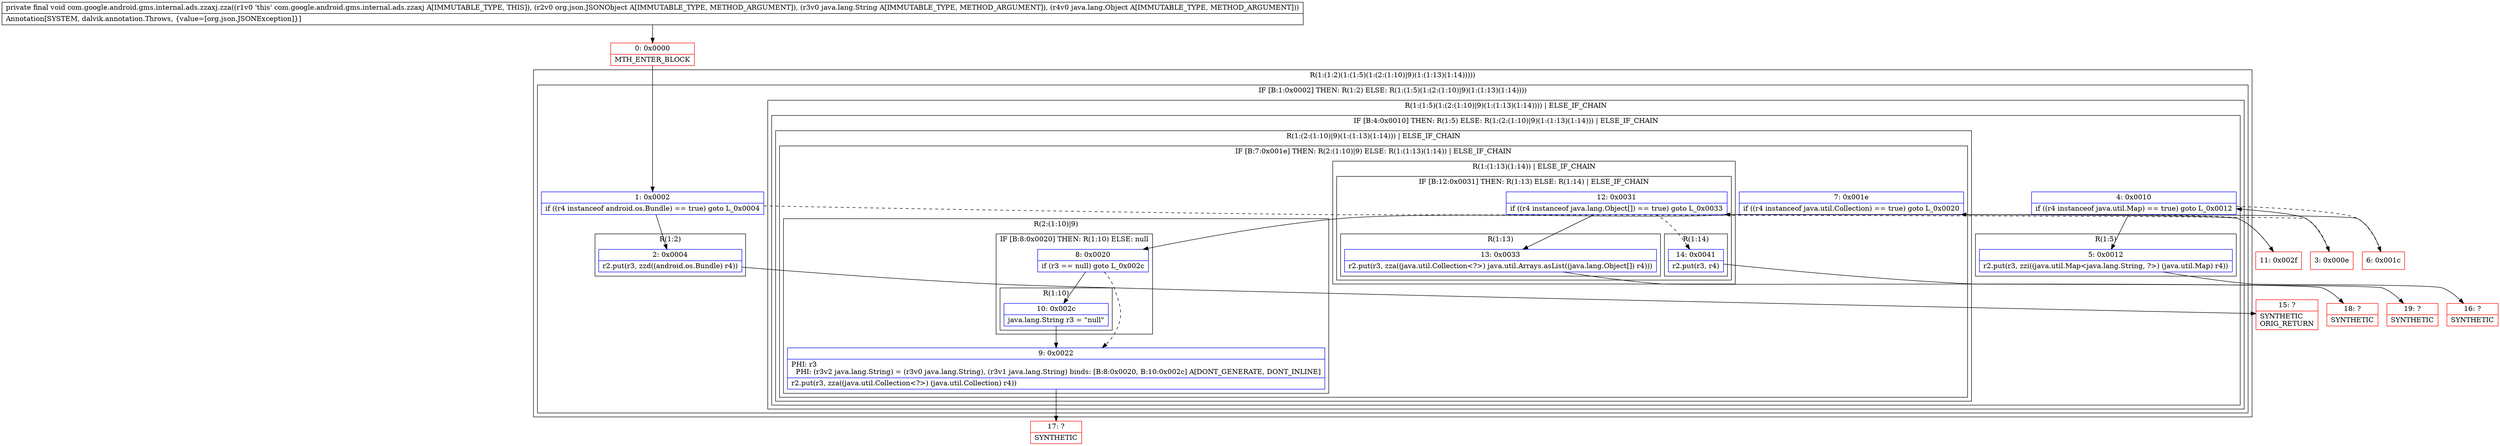 digraph "CFG forcom.google.android.gms.internal.ads.zzaxj.zza(Lorg\/json\/JSONObject;Ljava\/lang\/String;Ljava\/lang\/Object;)V" {
subgraph cluster_Region_816514099 {
label = "R(1:(1:2)(1:(1:5)(1:(2:(1:10)|9)(1:(1:13)(1:14)))))";
node [shape=record,color=blue];
subgraph cluster_IfRegion_420915496 {
label = "IF [B:1:0x0002] THEN: R(1:2) ELSE: R(1:(1:5)(1:(2:(1:10)|9)(1:(1:13)(1:14))))";
node [shape=record,color=blue];
Node_1 [shape=record,label="{1\:\ 0x0002|if ((r4 instanceof android.os.Bundle) == true) goto L_0x0004\l}"];
subgraph cluster_Region_1622954206 {
label = "R(1:2)";
node [shape=record,color=blue];
Node_2 [shape=record,label="{2\:\ 0x0004|r2.put(r3, zzd((android.os.Bundle) r4))\l}"];
}
subgraph cluster_Region_163189615 {
label = "R(1:(1:5)(1:(2:(1:10)|9)(1:(1:13)(1:14)))) | ELSE_IF_CHAIN\l";
node [shape=record,color=blue];
subgraph cluster_IfRegion_1641551095 {
label = "IF [B:4:0x0010] THEN: R(1:5) ELSE: R(1:(2:(1:10)|9)(1:(1:13)(1:14))) | ELSE_IF_CHAIN\l";
node [shape=record,color=blue];
Node_4 [shape=record,label="{4\:\ 0x0010|if ((r4 instanceof java.util.Map) == true) goto L_0x0012\l}"];
subgraph cluster_Region_1294708237 {
label = "R(1:5)";
node [shape=record,color=blue];
Node_5 [shape=record,label="{5\:\ 0x0012|r2.put(r3, zzi((java.util.Map\<java.lang.String, ?\>) (java.util.Map) r4))\l}"];
}
subgraph cluster_Region_1335045590 {
label = "R(1:(2:(1:10)|9)(1:(1:13)(1:14))) | ELSE_IF_CHAIN\l";
node [shape=record,color=blue];
subgraph cluster_IfRegion_384527904 {
label = "IF [B:7:0x001e] THEN: R(2:(1:10)|9) ELSE: R(1:(1:13)(1:14)) | ELSE_IF_CHAIN\l";
node [shape=record,color=blue];
Node_7 [shape=record,label="{7\:\ 0x001e|if ((r4 instanceof java.util.Collection) == true) goto L_0x0020\l}"];
subgraph cluster_Region_926269350 {
label = "R(2:(1:10)|9)";
node [shape=record,color=blue];
subgraph cluster_IfRegion_670971019 {
label = "IF [B:8:0x0020] THEN: R(1:10) ELSE: null";
node [shape=record,color=blue];
Node_8 [shape=record,label="{8\:\ 0x0020|if (r3 == null) goto L_0x002c\l}"];
subgraph cluster_Region_1909805119 {
label = "R(1:10)";
node [shape=record,color=blue];
Node_10 [shape=record,label="{10\:\ 0x002c|java.lang.String r3 = \"null\"\l}"];
}
}
Node_9 [shape=record,label="{9\:\ 0x0022|PHI: r3 \l  PHI: (r3v2 java.lang.String) = (r3v0 java.lang.String), (r3v1 java.lang.String) binds: [B:8:0x0020, B:10:0x002c] A[DONT_GENERATE, DONT_INLINE]\l|r2.put(r3, zza((java.util.Collection\<?\>) (java.util.Collection) r4))\l}"];
}
subgraph cluster_Region_1006811723 {
label = "R(1:(1:13)(1:14)) | ELSE_IF_CHAIN\l";
node [shape=record,color=blue];
subgraph cluster_IfRegion_651225826 {
label = "IF [B:12:0x0031] THEN: R(1:13) ELSE: R(1:14) | ELSE_IF_CHAIN\l";
node [shape=record,color=blue];
Node_12 [shape=record,label="{12\:\ 0x0031|if ((r4 instanceof java.lang.Object[]) == true) goto L_0x0033\l}"];
subgraph cluster_Region_1885128927 {
label = "R(1:13)";
node [shape=record,color=blue];
Node_13 [shape=record,label="{13\:\ 0x0033|r2.put(r3, zza((java.util.Collection\<?\>) java.util.Arrays.asList((java.lang.Object[]) r4)))\l}"];
}
subgraph cluster_Region_726874691 {
label = "R(1:14)";
node [shape=record,color=blue];
Node_14 [shape=record,label="{14\:\ 0x0041|r2.put(r3, r4)\l}"];
}
}
}
}
}
}
}
}
}
Node_0 [shape=record,color=red,label="{0\:\ 0x0000|MTH_ENTER_BLOCK\l}"];
Node_3 [shape=record,color=red,label="{3\:\ 0x000e}"];
Node_6 [shape=record,color=red,label="{6\:\ 0x001c}"];
Node_11 [shape=record,color=red,label="{11\:\ 0x002f}"];
Node_15 [shape=record,color=red,label="{15\:\ ?|SYNTHETIC\lORIG_RETURN\l}"];
Node_16 [shape=record,color=red,label="{16\:\ ?|SYNTHETIC\l}"];
Node_17 [shape=record,color=red,label="{17\:\ ?|SYNTHETIC\l}"];
Node_18 [shape=record,color=red,label="{18\:\ ?|SYNTHETIC\l}"];
Node_19 [shape=record,color=red,label="{19\:\ ?|SYNTHETIC\l}"];
MethodNode[shape=record,label="{private final void com.google.android.gms.internal.ads.zzaxj.zza((r1v0 'this' com.google.android.gms.internal.ads.zzaxj A[IMMUTABLE_TYPE, THIS]), (r2v0 org.json.JSONObject A[IMMUTABLE_TYPE, METHOD_ARGUMENT]), (r3v0 java.lang.String A[IMMUTABLE_TYPE, METHOD_ARGUMENT]), (r4v0 java.lang.Object A[IMMUTABLE_TYPE, METHOD_ARGUMENT]))  | Annotation[SYSTEM, dalvik.annotation.Throws, \{value=[org.json.JSONException]\}]\l}"];
MethodNode -> Node_0;
Node_1 -> Node_2;
Node_1 -> Node_3[style=dashed];
Node_2 -> Node_15;
Node_4 -> Node_5;
Node_4 -> Node_6[style=dashed];
Node_5 -> Node_16;
Node_7 -> Node_8;
Node_7 -> Node_11[style=dashed];
Node_8 -> Node_9[style=dashed];
Node_8 -> Node_10;
Node_10 -> Node_9;
Node_9 -> Node_17;
Node_12 -> Node_13;
Node_12 -> Node_14[style=dashed];
Node_13 -> Node_18;
Node_14 -> Node_19;
Node_0 -> Node_1;
Node_3 -> Node_4;
Node_6 -> Node_7;
Node_11 -> Node_12;
}


